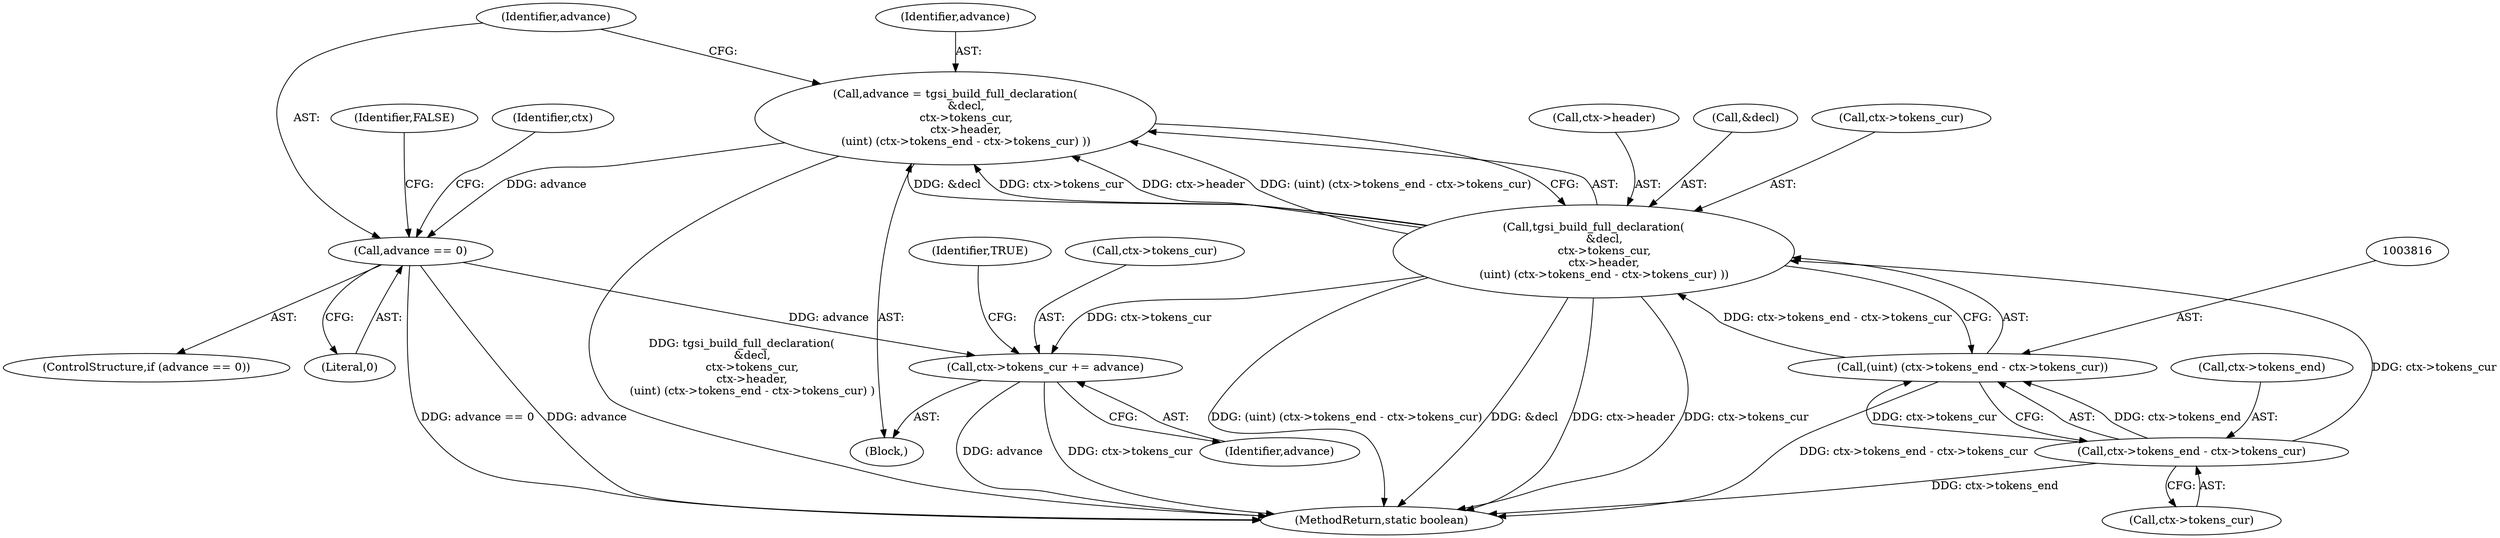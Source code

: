 digraph "0_virglrenderer_e534b51ca3c3cd25f3990589932a9ed711c59b27@integer" {
"1003804" [label="(Call,advance = tgsi_build_full_declaration(\n      &decl,\n      ctx->tokens_cur,\n      ctx->header,\n      (uint) (ctx->tokens_end - ctx->tokens_cur) ))"];
"1003806" [label="(Call,tgsi_build_full_declaration(\n      &decl,\n      ctx->tokens_cur,\n      ctx->header,\n      (uint) (ctx->tokens_end - ctx->tokens_cur) ))"];
"1003817" [label="(Call,ctx->tokens_end - ctx->tokens_cur)"];
"1003815" [label="(Call,(uint) (ctx->tokens_end - ctx->tokens_cur))"];
"1003825" [label="(Call,advance == 0)"];
"1003830" [label="(Call,ctx->tokens_cur += advance)"];
"1003829" [label="(Identifier,FALSE)"];
"1003834" [label="(Identifier,advance)"];
"1003812" [label="(Call,ctx->header)"];
"1003832" [label="(Identifier,ctx)"];
"1003836" [label="(Identifier,TRUE)"];
"1003831" [label="(Call,ctx->tokens_cur)"];
"1002986" [label="(Block,)"];
"1003824" [label="(ControlStructure,if (advance == 0))"];
"1003825" [label="(Call,advance == 0)"];
"1003826" [label="(Identifier,advance)"];
"1003818" [label="(Call,ctx->tokens_end)"];
"1003804" [label="(Call,advance = tgsi_build_full_declaration(\n      &decl,\n      ctx->tokens_cur,\n      ctx->header,\n      (uint) (ctx->tokens_end - ctx->tokens_cur) ))"];
"1003815" [label="(Call,(uint) (ctx->tokens_end - ctx->tokens_cur))"];
"1003817" [label="(Call,ctx->tokens_end - ctx->tokens_cur)"];
"1003806" [label="(Call,tgsi_build_full_declaration(\n      &decl,\n      ctx->tokens_cur,\n      ctx->header,\n      (uint) (ctx->tokens_end - ctx->tokens_cur) ))"];
"1003807" [label="(Call,&decl)"];
"1004167" [label="(MethodReturn,static boolean)"];
"1003827" [label="(Literal,0)"];
"1003805" [label="(Identifier,advance)"];
"1003821" [label="(Call,ctx->tokens_cur)"];
"1003809" [label="(Call,ctx->tokens_cur)"];
"1003830" [label="(Call,ctx->tokens_cur += advance)"];
"1003804" -> "1002986"  [label="AST: "];
"1003804" -> "1003806"  [label="CFG: "];
"1003805" -> "1003804"  [label="AST: "];
"1003806" -> "1003804"  [label="AST: "];
"1003826" -> "1003804"  [label="CFG: "];
"1003804" -> "1004167"  [label="DDG: tgsi_build_full_declaration(\n      &decl,\n      ctx->tokens_cur,\n      ctx->header,\n      (uint) (ctx->tokens_end - ctx->tokens_cur) )"];
"1003806" -> "1003804"  [label="DDG: &decl"];
"1003806" -> "1003804"  [label="DDG: ctx->tokens_cur"];
"1003806" -> "1003804"  [label="DDG: ctx->header"];
"1003806" -> "1003804"  [label="DDG: (uint) (ctx->tokens_end - ctx->tokens_cur)"];
"1003804" -> "1003825"  [label="DDG: advance"];
"1003806" -> "1003815"  [label="CFG: "];
"1003807" -> "1003806"  [label="AST: "];
"1003809" -> "1003806"  [label="AST: "];
"1003812" -> "1003806"  [label="AST: "];
"1003815" -> "1003806"  [label="AST: "];
"1003806" -> "1004167"  [label="DDG: ctx->header"];
"1003806" -> "1004167"  [label="DDG: ctx->tokens_cur"];
"1003806" -> "1004167"  [label="DDG: (uint) (ctx->tokens_end - ctx->tokens_cur)"];
"1003806" -> "1004167"  [label="DDG: &decl"];
"1003817" -> "1003806"  [label="DDG: ctx->tokens_cur"];
"1003815" -> "1003806"  [label="DDG: ctx->tokens_end - ctx->tokens_cur"];
"1003806" -> "1003830"  [label="DDG: ctx->tokens_cur"];
"1003817" -> "1003815"  [label="AST: "];
"1003817" -> "1003821"  [label="CFG: "];
"1003818" -> "1003817"  [label="AST: "];
"1003821" -> "1003817"  [label="AST: "];
"1003815" -> "1003817"  [label="CFG: "];
"1003817" -> "1004167"  [label="DDG: ctx->tokens_end"];
"1003817" -> "1003815"  [label="DDG: ctx->tokens_end"];
"1003817" -> "1003815"  [label="DDG: ctx->tokens_cur"];
"1003816" -> "1003815"  [label="AST: "];
"1003815" -> "1004167"  [label="DDG: ctx->tokens_end - ctx->tokens_cur"];
"1003825" -> "1003824"  [label="AST: "];
"1003825" -> "1003827"  [label="CFG: "];
"1003826" -> "1003825"  [label="AST: "];
"1003827" -> "1003825"  [label="AST: "];
"1003829" -> "1003825"  [label="CFG: "];
"1003832" -> "1003825"  [label="CFG: "];
"1003825" -> "1004167"  [label="DDG: advance"];
"1003825" -> "1004167"  [label="DDG: advance == 0"];
"1003825" -> "1003830"  [label="DDG: advance"];
"1003830" -> "1002986"  [label="AST: "];
"1003830" -> "1003834"  [label="CFG: "];
"1003831" -> "1003830"  [label="AST: "];
"1003834" -> "1003830"  [label="AST: "];
"1003836" -> "1003830"  [label="CFG: "];
"1003830" -> "1004167"  [label="DDG: advance"];
"1003830" -> "1004167"  [label="DDG: ctx->tokens_cur"];
}
